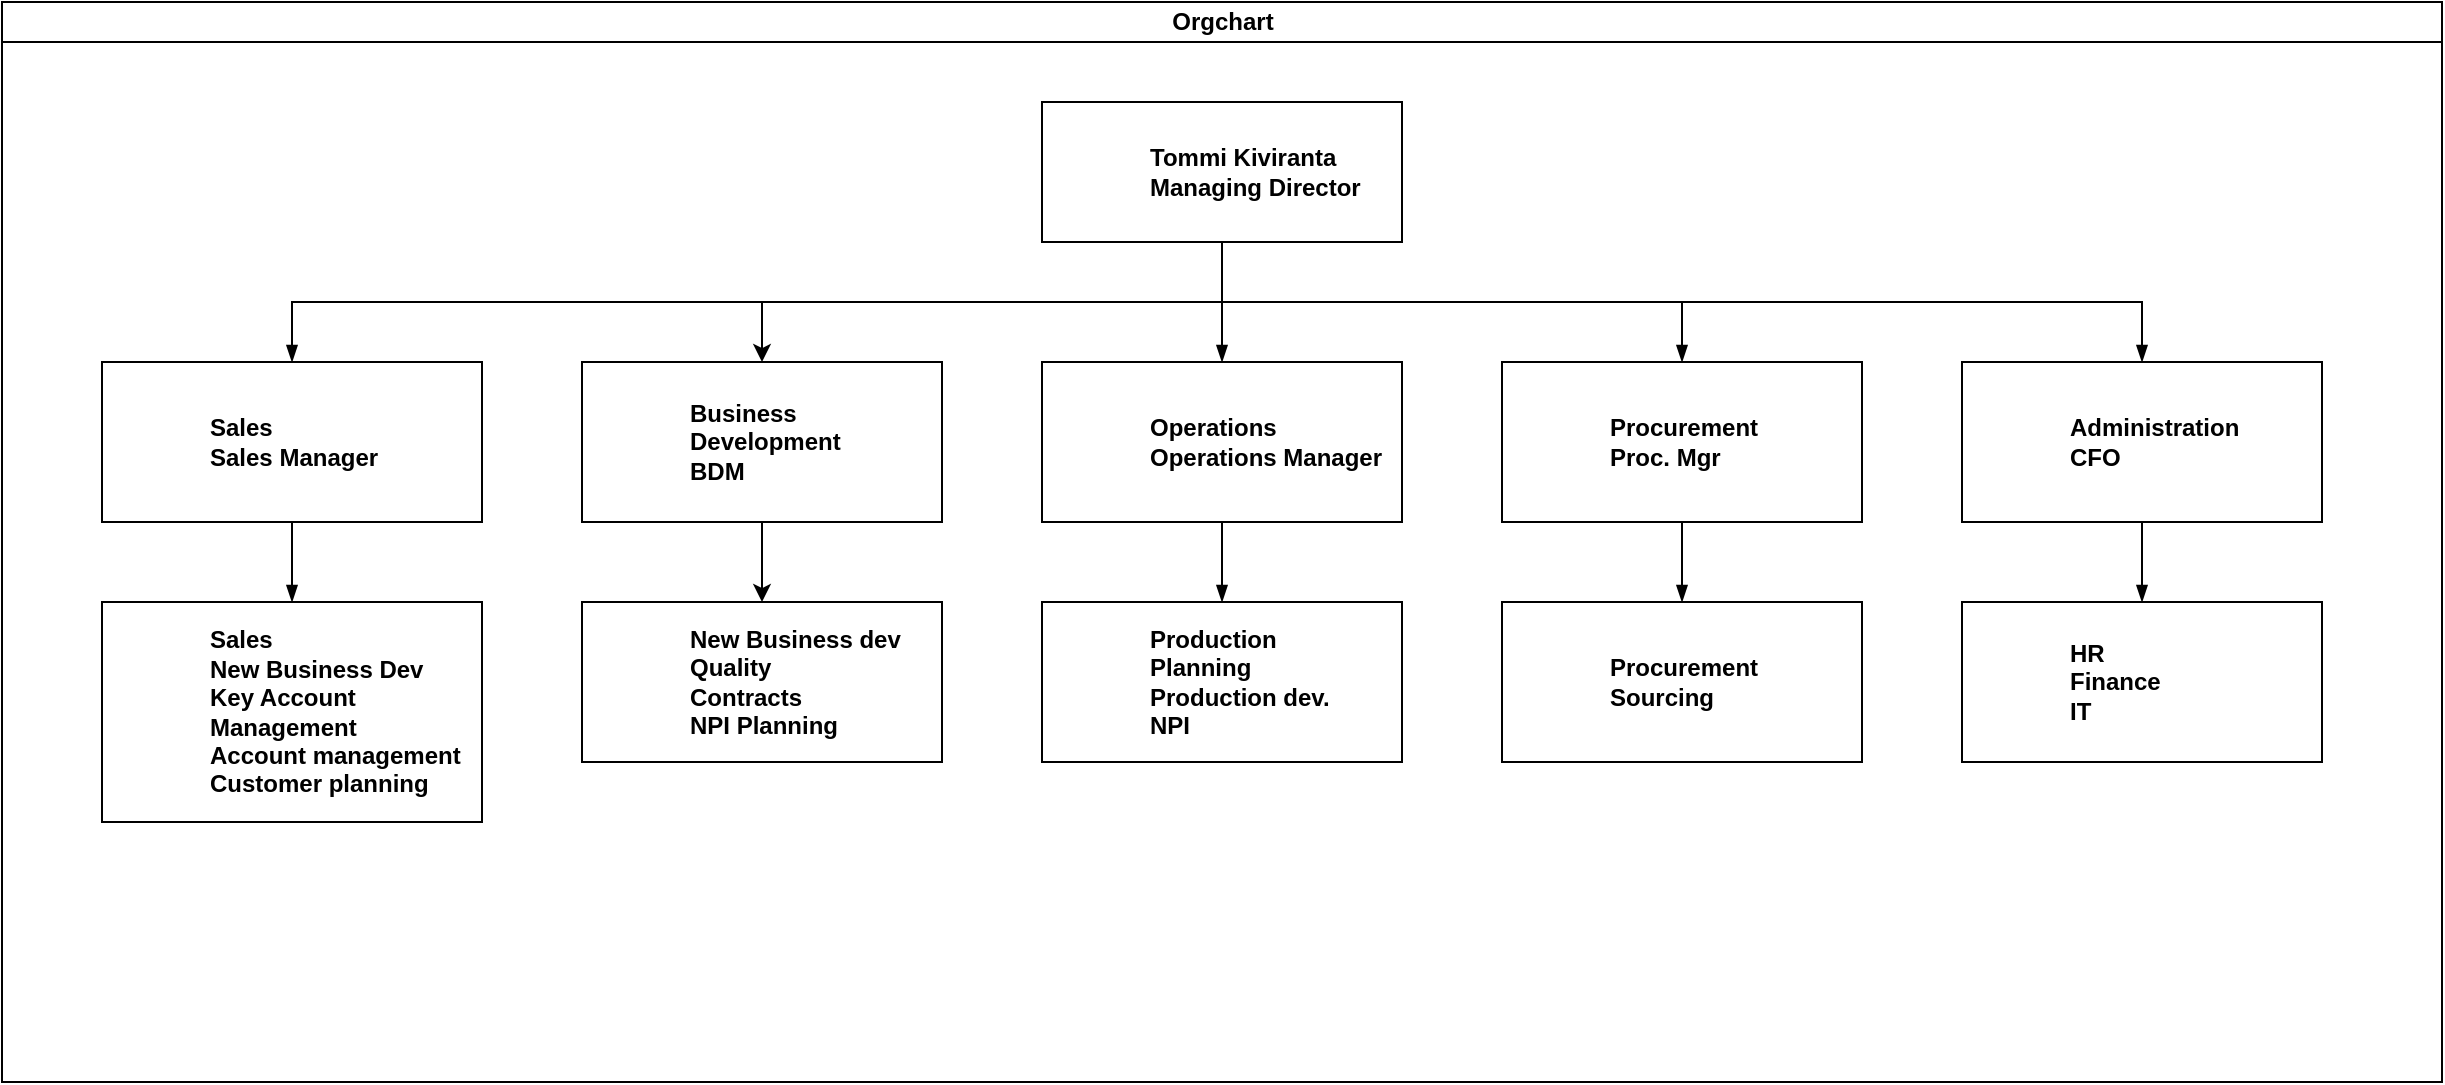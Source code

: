 <mxfile version="14.9.6" type="github"><diagram id="prtHgNgQTEPvFCAcTncT" name="Page-1"><mxGraphModel dx="2249" dy="747" grid="1" gridSize="10" guides="1" tooltips="1" connect="1" arrows="1" fold="1" page="1" pageScale="1" pageWidth="827" pageHeight="1169" math="0" shadow="0"><root><mxCell id="0"/><mxCell id="1" parent="0"/><mxCell id="dNxyNK7c78bLwvsdeMH5-11" value="Orgchart" style="swimlane;html=1;startSize=20;horizontal=1;containerType=tree;glass=0;" parent="1" vertex="1"><mxGeometry x="-140" y="80" width="1220" height="540" as="geometry"/></mxCell><mxCell id="LyKM509UYrwsuXEgXYrw-3" style="edgeStyle=orthogonalEdgeStyle;rounded=0;orthogonalLoop=1;jettySize=auto;html=1;exitX=0.5;exitY=1;exitDx=0;exitDy=0;" edge="1" parent="dNxyNK7c78bLwvsdeMH5-11" source="dNxyNK7c78bLwvsdeMH5-12" target="LyKM509UYrwsuXEgXYrw-1"><mxGeometry relative="1" as="geometry"/></mxCell><UserObject label="Tommi Kiviranta&lt;br&gt;Managing Director" name="Tessa Miller" position="CFO" location="Office 1" email="me@example.com" placeholders="1" link="https://www.draw.io" id="dNxyNK7c78bLwvsdeMH5-12"><mxCell style="label;image=https://cdn3.iconfinder.com/data/icons/user-avatars-1/512/users-3-128.png;whiteSpace=wrap;html=1;rounded=0;glass=0;treeMoving=1;treeFolding=1;" parent="dNxyNK7c78bLwvsdeMH5-11" vertex="1"><mxGeometry x="520" y="50" width="180" height="70" as="geometry"/></mxCell></UserObject><mxCell id="dNxyNK7c78bLwvsdeMH5-15" value="" style="endArrow=blockThin;endFill=1;fontSize=11;edgeStyle=elbowEdgeStyle;elbow=vertical;rounded=0;" parent="dNxyNK7c78bLwvsdeMH5-11" source="dNxyNK7c78bLwvsdeMH5-12" target="dNxyNK7c78bLwvsdeMH5-16" edge="1"><mxGeometry relative="1" as="geometry"/></mxCell><UserObject label="Operations&lt;br&gt;Operations Manager" name="Evan Valet" position="HR Director" location="Office 4" email="me@example.com" placeholders="1" link="https://www.draw.io" id="dNxyNK7c78bLwvsdeMH5-16"><mxCell style="label;image=https://cdn3.iconfinder.com/data/icons/user-avatars-1/512/users-9-2-128.png;whiteSpace=wrap;html=1;rounded=0;glass=0;treeFolding=1;treeMoving=1;" parent="dNxyNK7c78bLwvsdeMH5-11" vertex="1"><mxGeometry x="520" y="180" width="180" height="80" as="geometry"/></mxCell></UserObject><mxCell id="dNxyNK7c78bLwvsdeMH5-17" value="" style="endArrow=blockThin;endFill=1;fontSize=11;edgeStyle=elbowEdgeStyle;elbow=vertical;rounded=0;" parent="dNxyNK7c78bLwvsdeMH5-11" source="dNxyNK7c78bLwvsdeMH5-12" target="dNxyNK7c78bLwvsdeMH5-18" edge="1"><mxGeometry relative="1" as="geometry"/></mxCell><UserObject label="Administration&lt;br&gt;CFO" name="Alison Donovan" position="System Admin" location="Office 3" email="me@example.com" placeholders="1" link="https://www.draw.io" id="dNxyNK7c78bLwvsdeMH5-18"><mxCell style="label;image=https://cdn3.iconfinder.com/data/icons/user-avatars-1/512/users-2-128.png;whiteSpace=wrap;html=1;rounded=0;glass=0;" parent="dNxyNK7c78bLwvsdeMH5-11" vertex="1"><mxGeometry x="980" y="180" width="180" height="80" as="geometry"/></mxCell></UserObject><UserObject label="Business Development&lt;br&gt;BDM" name="Edward Morrison" position="Brand Manager" location="Office 2" email="me@example.com" placeholders="1" link="https://www.draw.io" id="LyKM509UYrwsuXEgXYrw-1"><mxCell style="label;image=https://cdn3.iconfinder.com/data/icons/user-avatars-1/512/users-10-3-128.png;whiteSpace=wrap;html=1;rounded=0;glass=0;treeFolding=1;treeMoving=1;" vertex="1" parent="dNxyNK7c78bLwvsdeMH5-11"><mxGeometry x="290" y="180" width="180" height="80" as="geometry"/></mxCell></UserObject><UserObject label="Sales&lt;br&gt;Sales Manager" name="Edward Morrison" position="Brand Manager" location="Office 2" email="me@example.com" placeholders="1" link="https://www.draw.io" id="dNxyNK7c78bLwvsdeMH5-14"><mxCell style="label;image=https://cdn3.iconfinder.com/data/icons/user-avatars-1/512/users-10-3-128.png;whiteSpace=wrap;html=1;rounded=0;glass=0;treeFolding=1;treeMoving=1;" parent="dNxyNK7c78bLwvsdeMH5-11" vertex="1"><mxGeometry x="50" y="180" width="190" height="80" as="geometry"/></mxCell></UserObject><mxCell id="dNxyNK7c78bLwvsdeMH5-13" value="" style="endArrow=blockThin;endFill=1;fontSize=11;edgeStyle=elbowEdgeStyle;elbow=vertical;rounded=0;" parent="dNxyNK7c78bLwvsdeMH5-11" source="dNxyNK7c78bLwvsdeMH5-12" target="dNxyNK7c78bLwvsdeMH5-14" edge="1"><mxGeometry relative="1" as="geometry"/></mxCell><mxCell id="LyKM509UYrwsuXEgXYrw-4" value="" style="endArrow=blockThin;endFill=1;fontSize=11;edgeStyle=elbowEdgeStyle;elbow=vertical;rounded=0;" edge="1" target="LyKM509UYrwsuXEgXYrw-5" source="dNxyNK7c78bLwvsdeMH5-14" parent="dNxyNK7c78bLwvsdeMH5-11"><mxGeometry relative="1" as="geometry"><mxPoint x="470" y="200" as="sourcePoint"/></mxGeometry></mxCell><UserObject label="Sales&lt;br&gt;New Business Dev&lt;br&gt;Key Account Management&lt;br&gt;Account management&lt;br&gt;Customer planning" name="Edward Morrison" position="Brand Manager" location="Office 2" email="me@example.com" placeholders="1" link="https://www.draw.io" id="LyKM509UYrwsuXEgXYrw-5"><mxCell style="label;image=https://cdn3.iconfinder.com/data/icons/user-avatars-1/512/users-10-3-128.png;whiteSpace=wrap;html=1;rounded=0;glass=0;treeFolding=1;treeMoving=1;" vertex="1" parent="dNxyNK7c78bLwvsdeMH5-11"><mxGeometry x="50" y="300" width="190" height="110" as="geometry"/></mxCell></UserObject><mxCell id="LyKM509UYrwsuXEgXYrw-6" style="edgeStyle=orthogonalEdgeStyle;rounded=0;orthogonalLoop=1;jettySize=auto;html=1;exitX=0.5;exitY=1;exitDx=0;exitDy=0;" edge="1" target="LyKM509UYrwsuXEgXYrw-7" source="LyKM509UYrwsuXEgXYrw-1" parent="dNxyNK7c78bLwvsdeMH5-11"><mxGeometry relative="1" as="geometry"><mxPoint x="470" y="200" as="sourcePoint"/></mxGeometry></mxCell><UserObject label="New Business dev&lt;br&gt;Quality&lt;br&gt;Contracts&lt;br&gt;NPI Planning" name="Edward Morrison" position="Brand Manager" location="Office 2" email="me@example.com" placeholders="1" link="https://www.draw.io" id="LyKM509UYrwsuXEgXYrw-7"><mxCell style="label;image=https://cdn3.iconfinder.com/data/icons/user-avatars-1/512/users-10-3-128.png;whiteSpace=wrap;html=1;rounded=0;glass=0;treeFolding=1;treeMoving=1;" vertex="1" parent="dNxyNK7c78bLwvsdeMH5-11"><mxGeometry x="290" y="300" width="180" height="80" as="geometry"/></mxCell></UserObject><mxCell id="LyKM509UYrwsuXEgXYrw-8" value="" style="endArrow=blockThin;endFill=1;fontSize=11;edgeStyle=elbowEdgeStyle;elbow=vertical;rounded=0;" edge="1" target="LyKM509UYrwsuXEgXYrw-9" source="dNxyNK7c78bLwvsdeMH5-16" parent="dNxyNK7c78bLwvsdeMH5-11"><mxGeometry relative="1" as="geometry"><mxPoint x="470" y="200" as="sourcePoint"/></mxGeometry></mxCell><UserObject label="Production&lt;br&gt;Planning&lt;br&gt;Production dev.&lt;br&gt;NPI" name="Evan Valet" position="HR Director" location="Office 4" email="me@example.com" placeholders="1" link="https://www.draw.io" id="LyKM509UYrwsuXEgXYrw-9"><mxCell style="label;image=https://cdn3.iconfinder.com/data/icons/user-avatars-1/512/users-9-2-128.png;whiteSpace=wrap;html=1;rounded=0;glass=0;treeFolding=1;treeMoving=1;" vertex="1" parent="dNxyNK7c78bLwvsdeMH5-11"><mxGeometry x="520" y="300" width="180" height="80" as="geometry"/></mxCell></UserObject><mxCell id="LyKM509UYrwsuXEgXYrw-10" value="" style="endArrow=blockThin;endFill=1;fontSize=11;edgeStyle=elbowEdgeStyle;elbow=vertical;rounded=0;" edge="1" target="LyKM509UYrwsuXEgXYrw-11" source="dNxyNK7c78bLwvsdeMH5-18" parent="dNxyNK7c78bLwvsdeMH5-11"><mxGeometry relative="1" as="geometry"><mxPoint x="470" y="200" as="sourcePoint"/></mxGeometry></mxCell><UserObject label="HR&lt;br&gt;Finance&lt;br&gt;IT" name="Alison Donovan" position="System Admin" location="Office 3" email="me@example.com" placeholders="1" link="https://www.draw.io" id="LyKM509UYrwsuXEgXYrw-11"><mxCell style="label;image=https://cdn3.iconfinder.com/data/icons/user-avatars-1/512/users-2-128.png;whiteSpace=wrap;html=1;rounded=0;glass=0;" vertex="1" parent="dNxyNK7c78bLwvsdeMH5-11"><mxGeometry x="980" y="300" width="180" height="80" as="geometry"/></mxCell></UserObject><UserObject label="Procurement&lt;br&gt;Proc. Mgr" name="Evan Valet" position="HR Director" location="Office 4" email="me@example.com" placeholders="1" link="https://www.draw.io" id="LyKM509UYrwsuXEgXYrw-12"><mxCell style="label;image=https://cdn3.iconfinder.com/data/icons/user-avatars-1/512/users-9-2-128.png;whiteSpace=wrap;html=1;rounded=0;glass=0;treeFolding=1;treeMoving=1;" vertex="1" parent="dNxyNK7c78bLwvsdeMH5-11"><mxGeometry x="750" y="180" width="180" height="80" as="geometry"/></mxCell></UserObject><mxCell id="LyKM509UYrwsuXEgXYrw-13" value="" style="endArrow=blockThin;endFill=1;fontSize=11;edgeStyle=elbowEdgeStyle;elbow=vertical;rounded=0;" edge="1" parent="dNxyNK7c78bLwvsdeMH5-11" source="dNxyNK7c78bLwvsdeMH5-12" target="LyKM509UYrwsuXEgXYrw-12"><mxGeometry relative="1" as="geometry"><mxPoint x="540" y="120" as="sourcePoint"/><mxPoint x="570" y="180" as="targetPoint"/></mxGeometry></mxCell><mxCell id="LyKM509UYrwsuXEgXYrw-14" value="" style="endArrow=blockThin;endFill=1;fontSize=11;edgeStyle=elbowEdgeStyle;elbow=vertical;rounded=0;" edge="1" target="LyKM509UYrwsuXEgXYrw-15" source="LyKM509UYrwsuXEgXYrw-12" parent="dNxyNK7c78bLwvsdeMH5-11"><mxGeometry relative="1" as="geometry"><mxPoint x="520" y="200" as="sourcePoint"/><mxPoint x="570" y="180" as="targetPoint"/></mxGeometry></mxCell><UserObject label="Procurement&lt;br&gt;Sourcing" name="Evan Valet" position="HR Director" location="Office 4" email="me@example.com" placeholders="1" link="https://www.draw.io" id="LyKM509UYrwsuXEgXYrw-15"><mxCell style="label;image=https://cdn3.iconfinder.com/data/icons/user-avatars-1/512/users-9-2-128.png;whiteSpace=wrap;html=1;rounded=0;glass=0;treeFolding=1;treeMoving=1;" vertex="1" parent="dNxyNK7c78bLwvsdeMH5-11"><mxGeometry x="750" y="300" width="180" height="80" as="geometry"/></mxCell></UserObject></root></mxGraphModel></diagram></mxfile>